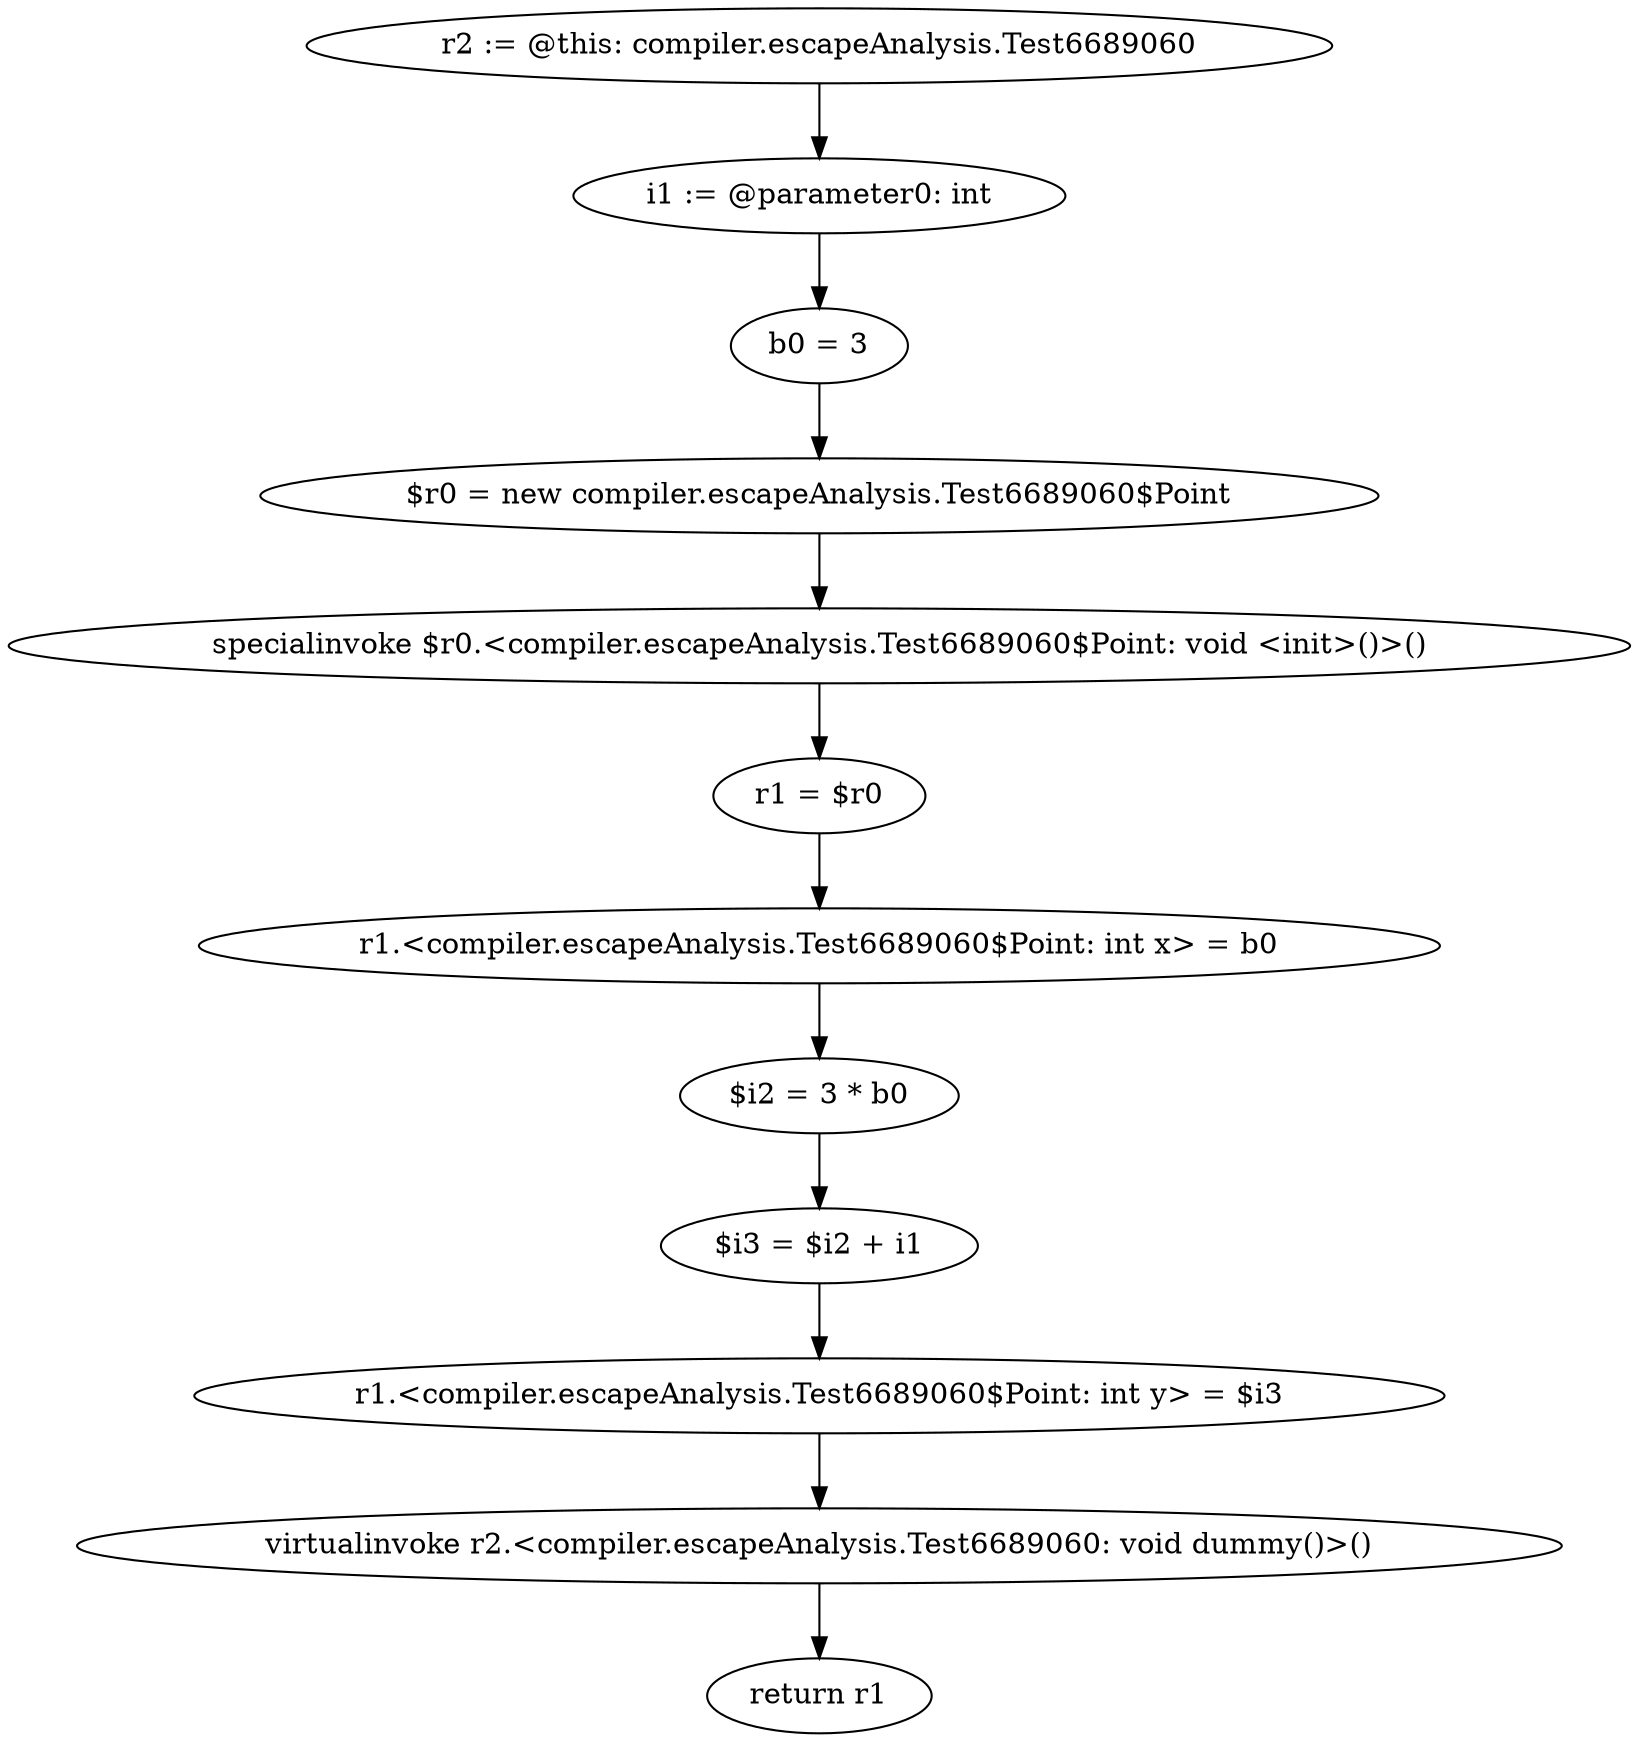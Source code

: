 digraph "unitGraph" {
    "r2 := @this: compiler.escapeAnalysis.Test6689060"
    "i1 := @parameter0: int"
    "b0 = 3"
    "$r0 = new compiler.escapeAnalysis.Test6689060$Point"
    "specialinvoke $r0.<compiler.escapeAnalysis.Test6689060$Point: void <init>()>()"
    "r1 = $r0"
    "r1.<compiler.escapeAnalysis.Test6689060$Point: int x> = b0"
    "$i2 = 3 * b0"
    "$i3 = $i2 + i1"
    "r1.<compiler.escapeAnalysis.Test6689060$Point: int y> = $i3"
    "virtualinvoke r2.<compiler.escapeAnalysis.Test6689060: void dummy()>()"
    "return r1"
    "r2 := @this: compiler.escapeAnalysis.Test6689060"->"i1 := @parameter0: int";
    "i1 := @parameter0: int"->"b0 = 3";
    "b0 = 3"->"$r0 = new compiler.escapeAnalysis.Test6689060$Point";
    "$r0 = new compiler.escapeAnalysis.Test6689060$Point"->"specialinvoke $r0.<compiler.escapeAnalysis.Test6689060$Point: void <init>()>()";
    "specialinvoke $r0.<compiler.escapeAnalysis.Test6689060$Point: void <init>()>()"->"r1 = $r0";
    "r1 = $r0"->"r1.<compiler.escapeAnalysis.Test6689060$Point: int x> = b0";
    "r1.<compiler.escapeAnalysis.Test6689060$Point: int x> = b0"->"$i2 = 3 * b0";
    "$i2 = 3 * b0"->"$i3 = $i2 + i1";
    "$i3 = $i2 + i1"->"r1.<compiler.escapeAnalysis.Test6689060$Point: int y> = $i3";
    "r1.<compiler.escapeAnalysis.Test6689060$Point: int y> = $i3"->"virtualinvoke r2.<compiler.escapeAnalysis.Test6689060: void dummy()>()";
    "virtualinvoke r2.<compiler.escapeAnalysis.Test6689060: void dummy()>()"->"return r1";
}
